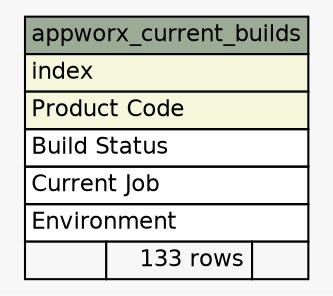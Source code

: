 // dot 2.2.1 on Windows 10 10.0
// SchemaSpy rev 590
digraph "appworx_current_builds" {
  graph [
    rankdir="RL"
    bgcolor="#f7f7f7"
    nodesep="0.18"
    ranksep="0.46"
    fontname="Helvetica"
    fontsize="11"
  ];
  node [
    fontname="Helvetica"
    fontsize="11"
    shape="plaintext"
  ];
  edge [
    arrowsize="0.8"
  ];
  "appworx_current_builds" [
    label=<
    <TABLE BORDER="0" CELLBORDER="1" CELLSPACING="0" BGCOLOR="#ffffff">
      <TR><TD COLSPAN="3" BGCOLOR="#9bab96" ALIGN="CENTER">appworx_current_builds</TD></TR>
      <TR><TD PORT="index" COLSPAN="3" BGCOLOR="#f4f7da" ALIGN="LEFT">index</TD></TR>
      <TR><TD PORT="Product Code" COLSPAN="3" BGCOLOR="#f4f7da" ALIGN="LEFT">Product Code</TD></TR>
      <TR><TD PORT="Build Status" COLSPAN="3" ALIGN="LEFT">Build Status</TD></TR>
      <TR><TD PORT="Current Job" COLSPAN="3" ALIGN="LEFT">Current Job</TD></TR>
      <TR><TD PORT="Environment" COLSPAN="3" ALIGN="LEFT">Environment</TD></TR>
      <TR><TD ALIGN="LEFT" BGCOLOR="#f7f7f7">  </TD><TD ALIGN="RIGHT" BGCOLOR="#f7f7f7">133 rows</TD><TD ALIGN="RIGHT" BGCOLOR="#f7f7f7">  </TD></TR>
    </TABLE>>
    URL="tables/appworx_current_builds.html"
    tooltip="appworx_current_builds"
  ];
}
